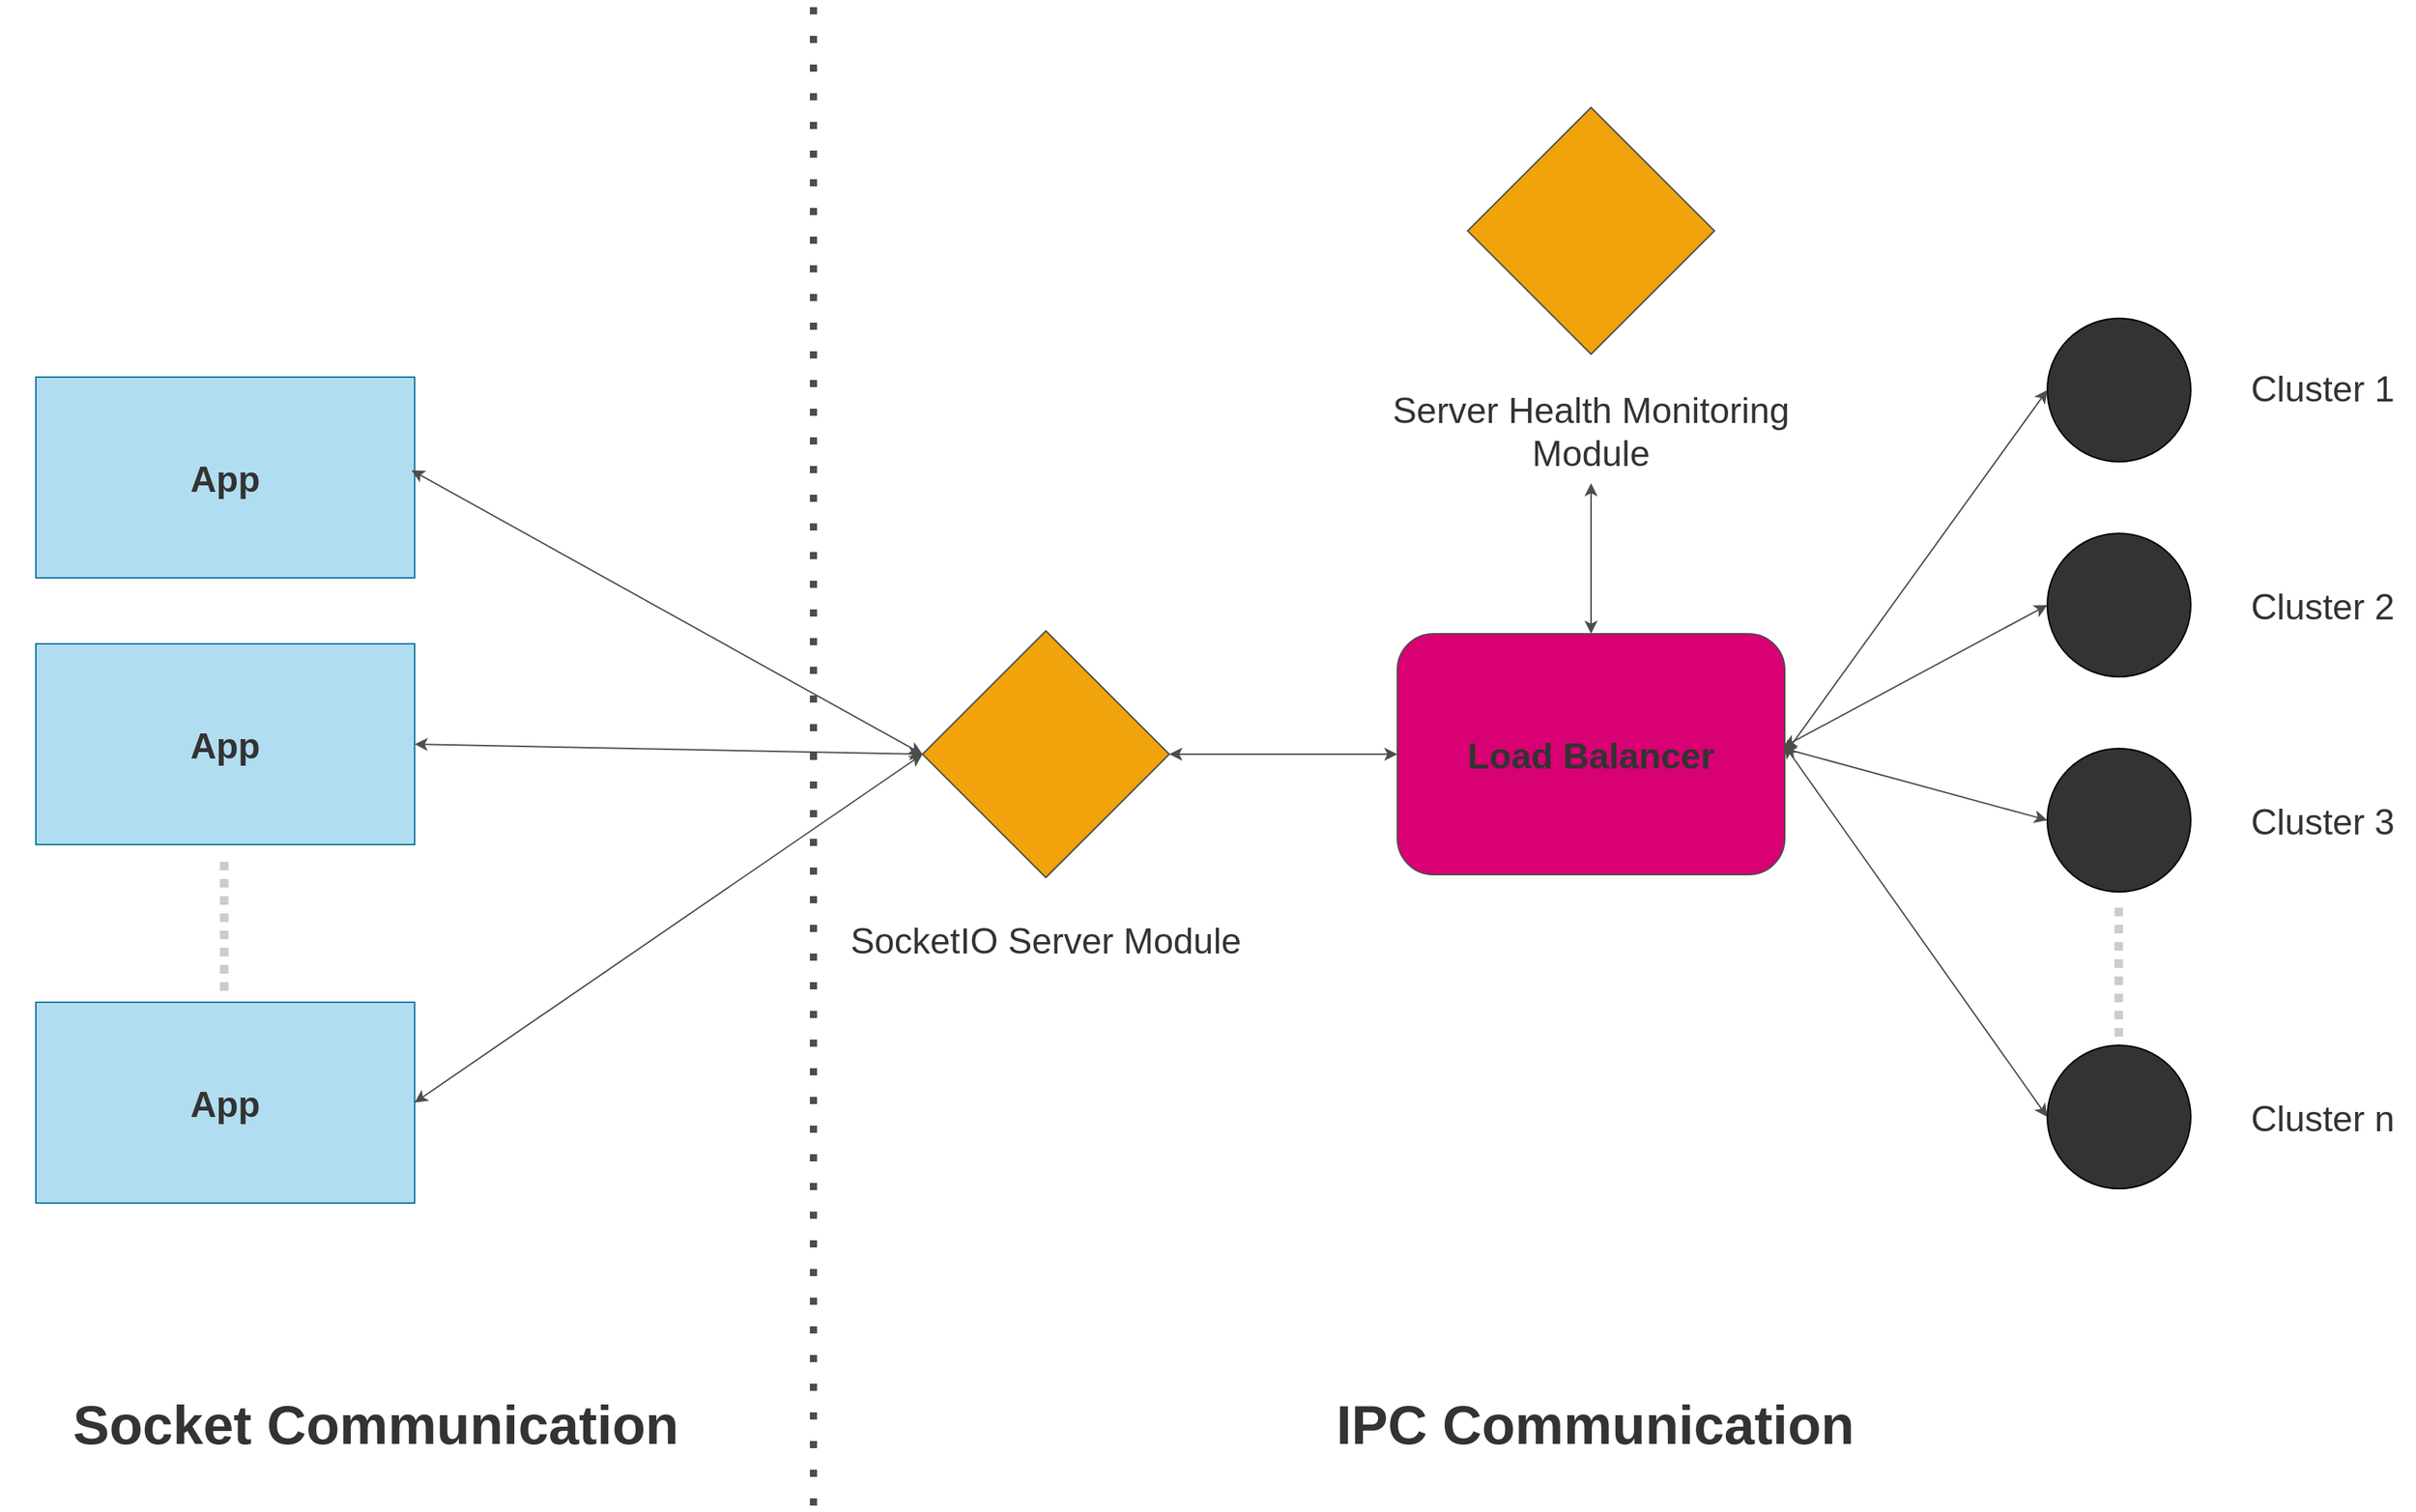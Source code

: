 <mxfile>
    <diagram id="OBsV-6mlvPzG7DgW73W5" name="Page-1">
        <mxGraphModel dx="2243" dy="1418" grid="0" gridSize="10" guides="1" tooltips="1" connect="1" arrows="1" fold="1" page="1" pageScale="1" pageWidth="2336" pageHeight="1654" background="#ffffff" math="0" shadow="0">
            <root>
                <mxCell id="0"/>
                <mxCell id="1" parent="0"/>
                <mxCell id="2" value="&lt;font color=&quot;#333333&quot; style=&quot;font-size: 25px;&quot;&gt;&lt;b&gt;App&lt;/b&gt;&lt;/font&gt;" style="rounded=0;whiteSpace=wrap;html=1;fillColor=#b1ddf0;strokeColor=#10739e;" parent="1" vertex="1">
                    <mxGeometry x="363" y="532" width="264" height="140" as="geometry"/>
                </mxCell>
                <mxCell id="3" value="&lt;b style=&quot;color: rgb(51, 51, 51); font-size: 25px;&quot;&gt;App&lt;/b&gt;" style="rounded=0;whiteSpace=wrap;html=1;fillColor=#b1ddf0;strokeColor=#10739e;" parent="1" vertex="1">
                    <mxGeometry x="363" y="718" width="264" height="140" as="geometry"/>
                </mxCell>
                <mxCell id="4" value="&lt;b style=&quot;color: rgb(51, 51, 51); font-size: 25px;&quot;&gt;App&lt;/b&gt;" style="rounded=0;whiteSpace=wrap;html=1;fillColor=#b1ddf0;strokeColor=#10739e;" parent="1" vertex="1">
                    <mxGeometry x="363" y="968" width="264" height="140" as="geometry"/>
                </mxCell>
                <mxCell id="5" value="" style="endArrow=none;html=1;strokeWidth=6;strokeColor=#CCCCCC;dashed=1;dashPattern=1 1;rounded=1;targetPerimeterSpacing=0;sourcePerimeterSpacing=0;endSize=6;" parent="1" edge="1">
                    <mxGeometry width="50" height="50" relative="1" as="geometry">
                        <mxPoint x="494.29" y="960" as="sourcePoint"/>
                        <mxPoint x="494.29" y="865" as="targetPoint"/>
                    </mxGeometry>
                </mxCell>
                <mxCell id="6" value="&lt;b style=&quot;color: rgb(51, 51, 51); font-size: 25px;&quot;&gt;Load Balancer&lt;/b&gt;" style="rounded=1;whiteSpace=wrap;html=1;fillColor=#d80073;strokeColor=#4D4D4D;fontColor=#ffffff;" parent="1" vertex="1">
                    <mxGeometry x="1312" y="711" width="270" height="168" as="geometry"/>
                </mxCell>
                <mxCell id="7" value="" style="ellipse;whiteSpace=wrap;html=1;aspect=fixed;fontSize=25;fontColor=#333333;fillColor=#333333;" parent="1" vertex="1">
                    <mxGeometry x="1765" y="491" width="100" height="100" as="geometry"/>
                </mxCell>
                <mxCell id="14" value="" style="ellipse;whiteSpace=wrap;html=1;aspect=fixed;fontSize=25;fontColor=#333333;fillColor=#333333;" parent="1" vertex="1">
                    <mxGeometry x="1765" y="641" width="100" height="100" as="geometry"/>
                </mxCell>
                <mxCell id="15" value="" style="ellipse;whiteSpace=wrap;html=1;aspect=fixed;fontSize=25;fontColor=#333333;fillColor=#333333;" parent="1" vertex="1">
                    <mxGeometry x="1765" y="791" width="100" height="100" as="geometry"/>
                </mxCell>
                <mxCell id="16" value="" style="ellipse;whiteSpace=wrap;html=1;aspect=fixed;fontSize=25;fontColor=#333333;fillColor=#333333;" parent="1" vertex="1">
                    <mxGeometry x="1765" y="998" width="100" height="100" as="geometry"/>
                </mxCell>
                <mxCell id="17" value="" style="endArrow=none;html=1;strokeWidth=6;strokeColor=#CCCCCC;dashed=1;dashPattern=1 1;rounded=1;targetPerimeterSpacing=0;sourcePerimeterSpacing=0;endSize=6;" parent="1" edge="1">
                    <mxGeometry width="50" height="50" relative="1" as="geometry">
                        <mxPoint x="1814.81" y="992" as="sourcePoint"/>
                        <mxPoint x="1814.81" y="897" as="targetPoint"/>
                    </mxGeometry>
                </mxCell>
                <mxCell id="19" value="Cluster 1" style="text;html=1;strokeColor=none;fillColor=none;align=center;verticalAlign=middle;whiteSpace=wrap;rounded=0;fontSize=25;fontColor=#333333;" parent="1" vertex="1">
                    <mxGeometry x="1893" y="519" width="128" height="40" as="geometry"/>
                </mxCell>
                <mxCell id="20" value="Cluster 2" style="text;html=1;strokeColor=none;fillColor=none;align=center;verticalAlign=middle;whiteSpace=wrap;rounded=0;fontSize=25;fontColor=#333333;" parent="1" vertex="1">
                    <mxGeometry x="1893" y="671" width="128" height="40" as="geometry"/>
                </mxCell>
                <mxCell id="21" value="Cluster 3" style="text;html=1;strokeColor=none;fillColor=none;align=center;verticalAlign=middle;whiteSpace=wrap;rounded=0;fontSize=25;fontColor=#333333;" parent="1" vertex="1">
                    <mxGeometry x="1893" y="821" width="128" height="40" as="geometry"/>
                </mxCell>
                <mxCell id="22" value="Cluster n" style="text;html=1;strokeColor=none;fillColor=none;align=center;verticalAlign=middle;whiteSpace=wrap;rounded=0;fontSize=25;fontColor=#333333;" parent="1" vertex="1">
                    <mxGeometry x="1893" y="1028" width="128" height="40" as="geometry"/>
                </mxCell>
                <mxCell id="23" value="" style="rhombus;whiteSpace=wrap;html=1;fontSize=25;fontColor=#000000;fillColor=#f0a30a;strokeColor=#4D4D4D;" parent="1" vertex="1">
                    <mxGeometry x="981" y="709" width="172" height="172" as="geometry"/>
                </mxCell>
                <mxCell id="25" value="SocketIO Server Module" style="text;html=1;strokeColor=none;fillColor=none;align=center;verticalAlign=middle;whiteSpace=wrap;rounded=0;fontSize=25;fontColor=#333333;" parent="1" vertex="1">
                    <mxGeometry x="917" y="904" width="300" height="40" as="geometry"/>
                </mxCell>
                <mxCell id="26" value="" style="rhombus;whiteSpace=wrap;html=1;fontSize=25;fontColor=#000000;fillColor=#f0a30a;strokeColor=#4D4D4D;" parent="1" vertex="1">
                    <mxGeometry x="1361" y="344" width="172" height="172" as="geometry"/>
                </mxCell>
                <mxCell id="27" value="Server Health Monitoring Module" style="text;html=1;strokeColor=none;fillColor=none;align=center;verticalAlign=middle;whiteSpace=wrap;rounded=0;fontSize=25;fontColor=#333333;" parent="1" vertex="1">
                    <mxGeometry x="1297" y="532" width="300" height="74" as="geometry"/>
                </mxCell>
                <mxCell id="28" value="" style="endArrow=classic;startArrow=classic;html=1;fillColor=#fa6800;strokeColor=#4D4D4D;exitX=0.992;exitY=0.464;exitDx=0;exitDy=0;exitPerimeter=0;entryX=0;entryY=0.5;entryDx=0;entryDy=0;" parent="1" source="2" target="23" edge="1">
                    <mxGeometry width="50" height="50" relative="1" as="geometry">
                        <mxPoint x="789" y="722" as="sourcePoint"/>
                        <mxPoint x="839" y="672" as="targetPoint"/>
                    </mxGeometry>
                </mxCell>
                <mxCell id="29" value="" style="endArrow=classic;startArrow=classic;html=1;fillColor=#fa6800;strokeColor=#4D4D4D;exitX=1;exitY=0.5;exitDx=0;exitDy=0;entryX=0;entryY=0.5;entryDx=0;entryDy=0;" parent="1" source="3" target="23" edge="1">
                    <mxGeometry width="50" height="50" relative="1" as="geometry">
                        <mxPoint x="634.888" y="606.96" as="sourcePoint"/>
                        <mxPoint x="991" y="807" as="targetPoint"/>
                    </mxGeometry>
                </mxCell>
                <mxCell id="30" value="" style="endArrow=classic;startArrow=classic;html=1;fillColor=#fa6800;strokeColor=#4D4D4D;exitX=1;exitY=0.5;exitDx=0;exitDy=0;entryX=0;entryY=0.5;entryDx=0;entryDy=0;" parent="1" source="4" target="23" edge="1">
                    <mxGeometry width="50" height="50" relative="1" as="geometry">
                        <mxPoint x="637" y="798" as="sourcePoint"/>
                        <mxPoint x="991" y="807.0" as="targetPoint"/>
                    </mxGeometry>
                </mxCell>
                <mxCell id="31" value="" style="endArrow=classic;startArrow=classic;html=1;fillColor=#fa6800;strokeColor=#4D4D4D;exitX=1;exitY=0.5;exitDx=0;exitDy=0;entryX=0;entryY=0.5;entryDx=0;entryDy=0;" parent="1" source="23" target="6" edge="1">
                    <mxGeometry width="50" height="50" relative="1" as="geometry">
                        <mxPoint x="945.998" y="526" as="sourcePoint"/>
                        <mxPoint x="1302.11" y="726.04" as="targetPoint"/>
                    </mxGeometry>
                </mxCell>
                <mxCell id="32" value="" style="endArrow=classic;startArrow=classic;html=1;fillColor=#fa6800;strokeColor=#4D4D4D;entryX=0.5;entryY=0;entryDx=0;entryDy=0;exitX=0.5;exitY=1;exitDx=0;exitDy=0;" parent="1" source="27" target="6" edge="1">
                    <mxGeometry width="50" height="50" relative="1" as="geometry">
                        <mxPoint x="1447" y="629" as="sourcePoint"/>
                        <mxPoint x="1322" y="805.0" as="targetPoint"/>
                    </mxGeometry>
                </mxCell>
                <mxCell id="33" value="" style="endArrow=classic;startArrow=classic;html=1;fillColor=#fa6800;strokeColor=#4D4D4D;exitX=0.999;exitY=0.463;exitDx=0;exitDy=0;entryX=0;entryY=0.5;entryDx=0;entryDy=0;exitPerimeter=0;" parent="1" source="6" target="16" edge="1">
                    <mxGeometry width="50" height="50" relative="1" as="geometry">
                        <mxPoint x="1574.0" y="1014.0" as="sourcePoint"/>
                        <mxPoint x="1733.0" y="1014" as="targetPoint"/>
                    </mxGeometry>
                </mxCell>
                <mxCell id="34" value="" style="endArrow=classic;startArrow=classic;html=1;fillColor=#fa6800;strokeColor=#4D4D4D;exitX=0.996;exitY=0.475;exitDx=0;exitDy=0;entryX=0;entryY=0.5;entryDx=0;entryDy=0;exitPerimeter=0;" parent="1" source="6" target="15" edge="1">
                    <mxGeometry width="50" height="50" relative="1" as="geometry">
                        <mxPoint x="1591.73" y="798.784" as="sourcePoint"/>
                        <mxPoint x="1775.0" y="1058" as="targetPoint"/>
                    </mxGeometry>
                </mxCell>
                <mxCell id="35" value="" style="endArrow=classic;startArrow=classic;html=1;fillColor=#fa6800;strokeColor=#4D4D4D;exitX=0.996;exitY=0.47;exitDx=0;exitDy=0;entryX=0;entryY=0.5;entryDx=0;entryDy=0;exitPerimeter=0;" parent="1" source="6" target="14" edge="1">
                    <mxGeometry width="50" height="50" relative="1" as="geometry">
                        <mxPoint x="1590.92" y="800.8" as="sourcePoint"/>
                        <mxPoint x="1775.0" y="851" as="targetPoint"/>
                    </mxGeometry>
                </mxCell>
                <mxCell id="36" value="" style="endArrow=classic;startArrow=classic;html=1;fillColor=#fa6800;strokeColor=#4D4D4D;exitX=1;exitY=0.5;exitDx=0;exitDy=0;entryX=0;entryY=0.5;entryDx=0;entryDy=0;" parent="1" source="6" target="7" edge="1">
                    <mxGeometry width="50" height="50" relative="1" as="geometry">
                        <mxPoint x="1590.92" y="799.96" as="sourcePoint"/>
                        <mxPoint x="1775.0" y="701" as="targetPoint"/>
                    </mxGeometry>
                </mxCell>
                <mxCell id="40" value="&lt;font style=&quot;font-size: 38px;&quot;&gt;&lt;b&gt;IPC Communication&lt;/b&gt;&lt;/font&gt;" style="text;html=1;strokeColor=none;fillColor=none;align=center;verticalAlign=middle;whiteSpace=wrap;rounded=0;fontSize=25;fontColor=#333333;" parent="1" vertex="1">
                    <mxGeometry x="1188" y="1218" width="524" height="90" as="geometry"/>
                </mxCell>
                <mxCell id="41" value="&lt;font style=&quot;font-size: 38px;&quot;&gt;&lt;b&gt;Socket Communication&lt;/b&gt;&lt;/font&gt;" style="text;html=1;strokeColor=none;fillColor=none;align=center;verticalAlign=middle;whiteSpace=wrap;rounded=0;fontSize=25;fontColor=#333333;" parent="1" vertex="1">
                    <mxGeometry x="338" y="1218" width="524" height="90" as="geometry"/>
                </mxCell>
                <mxCell id="42" value="" style="endArrow=none;dashed=1;html=1;dashPattern=1 3;strokeWidth=5;strokeColor=#4D4D4D;fontSize=38;" parent="1" edge="1">
                    <mxGeometry width="50" height="50" relative="1" as="geometry">
                        <mxPoint x="905" y="1319" as="sourcePoint"/>
                        <mxPoint x="905" y="272" as="targetPoint"/>
                    </mxGeometry>
                </mxCell>
            </root>
        </mxGraphModel>
    </diagram>
</mxfile>
